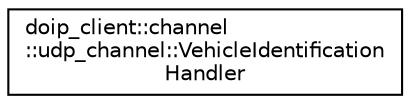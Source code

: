 digraph "Graphical Class Hierarchy"
{
 // LATEX_PDF_SIZE
  edge [fontname="Helvetica",fontsize="10",labelfontname="Helvetica",labelfontsize="10"];
  node [fontname="Helvetica",fontsize="10",shape=record];
  rankdir="LR";
  Node0 [label="doip_client::channel\l::udp_channel::VehicleIdentification\lHandler",height=0.2,width=0.4,color="black", fillcolor="white", style="filled",URL="$classdoip__client_1_1channel_1_1udp__channel_1_1VehicleIdentificationHandler.html",tooltip="Class used as a handler to process vehicle identification req/ res messages."];
}
